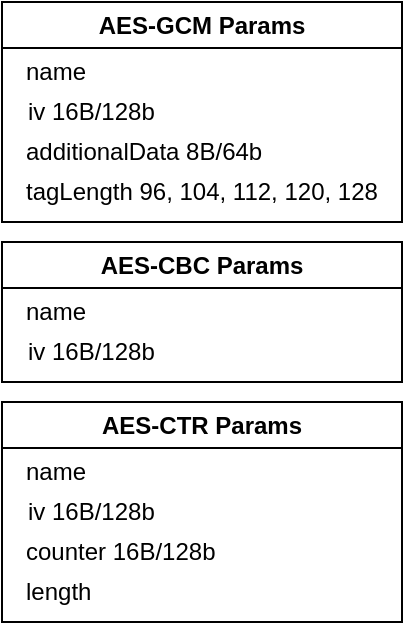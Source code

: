 <mxfile version="24.7.17">
  <diagram name="Page-1" id="iV69w1-YX5w5YRP78vyO">
    <mxGraphModel dx="1434" dy="796" grid="1" gridSize="10" guides="1" tooltips="1" connect="1" arrows="1" fold="1" page="1" pageScale="1" pageWidth="850" pageHeight="1100" math="0" shadow="0">
      <root>
        <mxCell id="0" />
        <mxCell id="1" parent="0" />
        <mxCell id="pTpurYOFqZptKJMPXHJo-2" value="AES-GCM Params" style="swimlane;whiteSpace=wrap;html=1;" vertex="1" parent="1">
          <mxGeometry x="10" y="10" width="200" height="110" as="geometry" />
        </mxCell>
        <mxCell id="pTpurYOFqZptKJMPXHJo-3" value="name" style="text;html=1;align=left;verticalAlign=middle;whiteSpace=wrap;rounded=0;" vertex="1" parent="pTpurYOFqZptKJMPXHJo-2">
          <mxGeometry x="10" y="20" width="60" height="30" as="geometry" />
        </mxCell>
        <mxCell id="pTpurYOFqZptKJMPXHJo-5" value="&lt;div&gt;iv 16B/128b&lt;br&gt;&lt;/div&gt;" style="text;html=1;align=left;verticalAlign=middle;whiteSpace=wrap;rounded=0;" vertex="1" parent="pTpurYOFqZptKJMPXHJo-2">
          <mxGeometry x="11" y="40" width="139" height="30" as="geometry" />
        </mxCell>
        <mxCell id="pTpurYOFqZptKJMPXHJo-6" value="additionalData 8B/64b" style="text;html=1;align=left;verticalAlign=middle;whiteSpace=wrap;rounded=0;" vertex="1" parent="pTpurYOFqZptKJMPXHJo-2">
          <mxGeometry x="10" y="60" width="130" height="30" as="geometry" />
        </mxCell>
        <mxCell id="pTpurYOFqZptKJMPXHJo-7" value="tagLength 96, 104, 112, 120, 128" style="text;html=1;align=left;verticalAlign=middle;whiteSpace=wrap;rounded=0;" vertex="1" parent="pTpurYOFqZptKJMPXHJo-2">
          <mxGeometry x="10" y="80" width="190" height="30" as="geometry" />
        </mxCell>
        <mxCell id="pTpurYOFqZptKJMPXHJo-8" value="AES-CBC Params" style="swimlane;whiteSpace=wrap;html=1;" vertex="1" parent="1">
          <mxGeometry x="10" y="130" width="200" height="70" as="geometry" />
        </mxCell>
        <mxCell id="pTpurYOFqZptKJMPXHJo-9" value="name" style="text;html=1;align=left;verticalAlign=middle;whiteSpace=wrap;rounded=0;" vertex="1" parent="pTpurYOFqZptKJMPXHJo-8">
          <mxGeometry x="10" y="20" width="60" height="30" as="geometry" />
        </mxCell>
        <mxCell id="pTpurYOFqZptKJMPXHJo-10" value="&lt;div&gt;iv 16B/128b&lt;br&gt;&lt;/div&gt;" style="text;html=1;align=left;verticalAlign=middle;whiteSpace=wrap;rounded=0;" vertex="1" parent="pTpurYOFqZptKJMPXHJo-8">
          <mxGeometry x="11" y="40" width="139" height="30" as="geometry" />
        </mxCell>
        <mxCell id="pTpurYOFqZptKJMPXHJo-13" value="AES-CTR Params" style="swimlane;whiteSpace=wrap;html=1;" vertex="1" parent="1">
          <mxGeometry x="10" y="210" width="200" height="110" as="geometry" />
        </mxCell>
        <mxCell id="pTpurYOFqZptKJMPXHJo-14" value="name" style="text;html=1;align=left;verticalAlign=middle;whiteSpace=wrap;rounded=0;" vertex="1" parent="pTpurYOFqZptKJMPXHJo-13">
          <mxGeometry x="10" y="20" width="60" height="30" as="geometry" />
        </mxCell>
        <mxCell id="pTpurYOFqZptKJMPXHJo-15" value="&lt;div&gt;iv 16B/128b&lt;br&gt;&lt;/div&gt;" style="text;html=1;align=left;verticalAlign=middle;whiteSpace=wrap;rounded=0;" vertex="1" parent="pTpurYOFqZptKJMPXHJo-13">
          <mxGeometry x="11" y="40" width="139" height="30" as="geometry" />
        </mxCell>
        <mxCell id="pTpurYOFqZptKJMPXHJo-16" value="counter 16B/128b" style="text;html=1;align=left;verticalAlign=middle;whiteSpace=wrap;rounded=0;" vertex="1" parent="pTpurYOFqZptKJMPXHJo-13">
          <mxGeometry x="10" y="60" width="130" height="30" as="geometry" />
        </mxCell>
        <mxCell id="pTpurYOFqZptKJMPXHJo-18" value="length " style="text;html=1;align=left;verticalAlign=middle;whiteSpace=wrap;rounded=0;" vertex="1" parent="pTpurYOFqZptKJMPXHJo-13">
          <mxGeometry x="10" y="80" width="130" height="30" as="geometry" />
        </mxCell>
      </root>
    </mxGraphModel>
  </diagram>
</mxfile>
